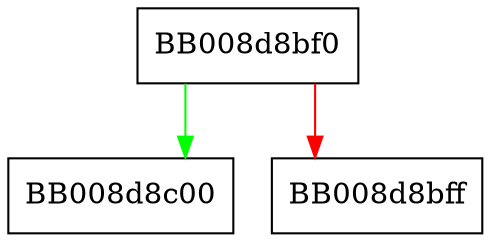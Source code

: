digraph pipe {
  node [shape="box"];
  graph [splines=ortho];
  BB008d8bf0 -> BB008d8c00 [color="green"];
  BB008d8bf0 -> BB008d8bff [color="red"];
}